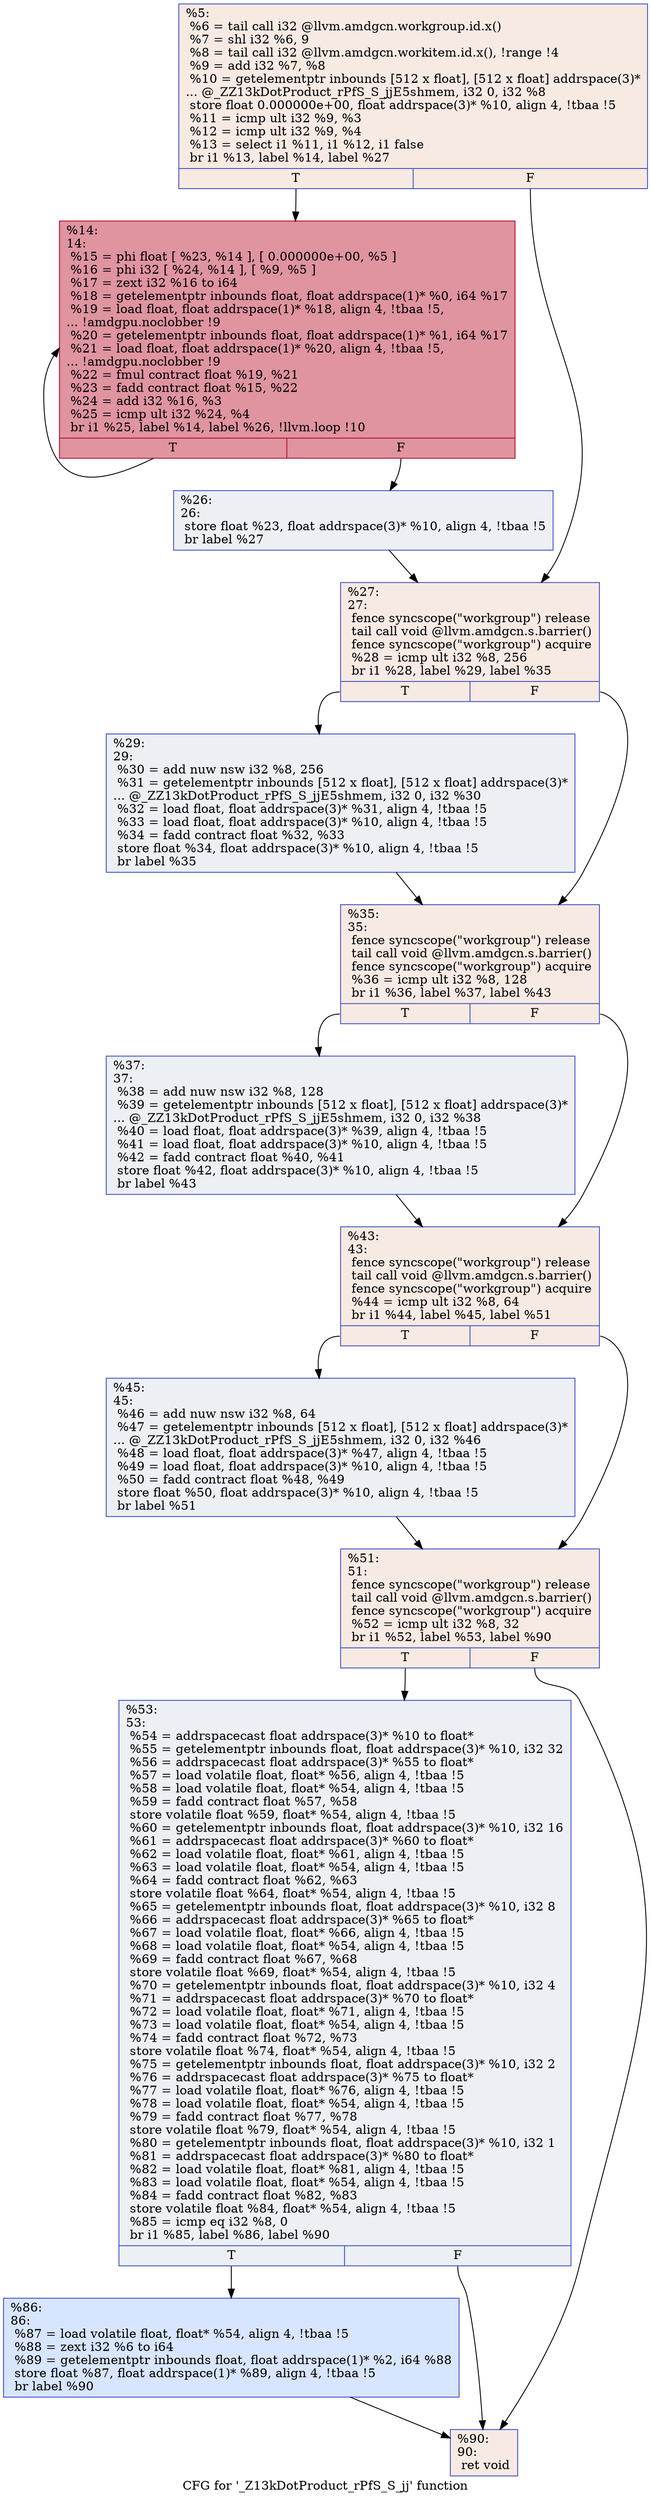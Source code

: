 digraph "CFG for '_Z13kDotProduct_rPfS_S_jj' function" {
	label="CFG for '_Z13kDotProduct_rPfS_S_jj' function";

	Node0x62df100 [shape=record,color="#3d50c3ff", style=filled, fillcolor="#eed0c070",label="{%5:\l  %6 = tail call i32 @llvm.amdgcn.workgroup.id.x()\l  %7 = shl i32 %6, 9\l  %8 = tail call i32 @llvm.amdgcn.workitem.id.x(), !range !4\l  %9 = add i32 %7, %8\l  %10 = getelementptr inbounds [512 x float], [512 x float] addrspace(3)*\l... @_ZZ13kDotProduct_rPfS_S_jjE5shmem, i32 0, i32 %8\l  store float 0.000000e+00, float addrspace(3)* %10, align 4, !tbaa !5\l  %11 = icmp ult i32 %9, %3\l  %12 = icmp ult i32 %9, %4\l  %13 = select i1 %11, i1 %12, i1 false\l  br i1 %13, label %14, label %27\l|{<s0>T|<s1>F}}"];
	Node0x62df100:s0 -> Node0x62e1720;
	Node0x62df100:s1 -> Node0x62e17b0;
	Node0x62e1720 [shape=record,color="#b70d28ff", style=filled, fillcolor="#b70d2870",label="{%14:\l14:                                               \l  %15 = phi float [ %23, %14 ], [ 0.000000e+00, %5 ]\l  %16 = phi i32 [ %24, %14 ], [ %9, %5 ]\l  %17 = zext i32 %16 to i64\l  %18 = getelementptr inbounds float, float addrspace(1)* %0, i64 %17\l  %19 = load float, float addrspace(1)* %18, align 4, !tbaa !5,\l... !amdgpu.noclobber !9\l  %20 = getelementptr inbounds float, float addrspace(1)* %1, i64 %17\l  %21 = load float, float addrspace(1)* %20, align 4, !tbaa !5,\l... !amdgpu.noclobber !9\l  %22 = fmul contract float %19, %21\l  %23 = fadd contract float %15, %22\l  %24 = add i32 %16, %3\l  %25 = icmp ult i32 %24, %4\l  br i1 %25, label %14, label %26, !llvm.loop !10\l|{<s0>T|<s1>F}}"];
	Node0x62e1720:s0 -> Node0x62e1720;
	Node0x62e1720:s1 -> Node0x62e2e70;
	Node0x62e2e70 [shape=record,color="#3d50c3ff", style=filled, fillcolor="#d4dbe670",label="{%26:\l26:                                               \l  store float %23, float addrspace(3)* %10, align 4, !tbaa !5\l  br label %27\l}"];
	Node0x62e2e70 -> Node0x62e17b0;
	Node0x62e17b0 [shape=record,color="#3d50c3ff", style=filled, fillcolor="#eed0c070",label="{%27:\l27:                                               \l  fence syncscope(\"workgroup\") release\l  tail call void @llvm.amdgcn.s.barrier()\l  fence syncscope(\"workgroup\") acquire\l  %28 = icmp ult i32 %8, 256\l  br i1 %28, label %29, label %35\l|{<s0>T|<s1>F}}"];
	Node0x62e17b0:s0 -> Node0x62e3460;
	Node0x62e17b0:s1 -> Node0x62e34b0;
	Node0x62e3460 [shape=record,color="#3d50c3ff", style=filled, fillcolor="#d4dbe670",label="{%29:\l29:                                               \l  %30 = add nuw nsw i32 %8, 256\l  %31 = getelementptr inbounds [512 x float], [512 x float] addrspace(3)*\l... @_ZZ13kDotProduct_rPfS_S_jjE5shmem, i32 0, i32 %30\l  %32 = load float, float addrspace(3)* %31, align 4, !tbaa !5\l  %33 = load float, float addrspace(3)* %10, align 4, !tbaa !5\l  %34 = fadd contract float %32, %33\l  store float %34, float addrspace(3)* %10, align 4, !tbaa !5\l  br label %35\l}"];
	Node0x62e3460 -> Node0x62e34b0;
	Node0x62e34b0 [shape=record,color="#3d50c3ff", style=filled, fillcolor="#eed0c070",label="{%35:\l35:                                               \l  fence syncscope(\"workgroup\") release\l  tail call void @llvm.amdgcn.s.barrier()\l  fence syncscope(\"workgroup\") acquire\l  %36 = icmp ult i32 %8, 128\l  br i1 %36, label %37, label %43\l|{<s0>T|<s1>F}}"];
	Node0x62e34b0:s0 -> Node0x62e3d10;
	Node0x62e34b0:s1 -> Node0x62e3d60;
	Node0x62e3d10 [shape=record,color="#3d50c3ff", style=filled, fillcolor="#d4dbe670",label="{%37:\l37:                                               \l  %38 = add nuw nsw i32 %8, 128\l  %39 = getelementptr inbounds [512 x float], [512 x float] addrspace(3)*\l... @_ZZ13kDotProduct_rPfS_S_jjE5shmem, i32 0, i32 %38\l  %40 = load float, float addrspace(3)* %39, align 4, !tbaa !5\l  %41 = load float, float addrspace(3)* %10, align 4, !tbaa !5\l  %42 = fadd contract float %40, %41\l  store float %42, float addrspace(3)* %10, align 4, !tbaa !5\l  br label %43\l}"];
	Node0x62e3d10 -> Node0x62e3d60;
	Node0x62e3d60 [shape=record,color="#3d50c3ff", style=filled, fillcolor="#eed0c070",label="{%43:\l43:                                               \l  fence syncscope(\"workgroup\") release\l  tail call void @llvm.amdgcn.s.barrier()\l  fence syncscope(\"workgroup\") acquire\l  %44 = icmp ult i32 %8, 64\l  br i1 %44, label %45, label %51\l|{<s0>T|<s1>F}}"];
	Node0x62e3d60:s0 -> Node0x62e4450;
	Node0x62e3d60:s1 -> Node0x62e44a0;
	Node0x62e4450 [shape=record,color="#3d50c3ff", style=filled, fillcolor="#d4dbe670",label="{%45:\l45:                                               \l  %46 = add nuw nsw i32 %8, 64\l  %47 = getelementptr inbounds [512 x float], [512 x float] addrspace(3)*\l... @_ZZ13kDotProduct_rPfS_S_jjE5shmem, i32 0, i32 %46\l  %48 = load float, float addrspace(3)* %47, align 4, !tbaa !5\l  %49 = load float, float addrspace(3)* %10, align 4, !tbaa !5\l  %50 = fadd contract float %48, %49\l  store float %50, float addrspace(3)* %10, align 4, !tbaa !5\l  br label %51\l}"];
	Node0x62e4450 -> Node0x62e44a0;
	Node0x62e44a0 [shape=record,color="#3d50c3ff", style=filled, fillcolor="#eed0c070",label="{%51:\l51:                                               \l  fence syncscope(\"workgroup\") release\l  tail call void @llvm.amdgcn.s.barrier()\l  fence syncscope(\"workgroup\") acquire\l  %52 = icmp ult i32 %8, 32\l  br i1 %52, label %53, label %90\l|{<s0>T|<s1>F}}"];
	Node0x62e44a0:s0 -> Node0x62e4b90;
	Node0x62e44a0:s1 -> Node0x62e4be0;
	Node0x62e4b90 [shape=record,color="#3d50c3ff", style=filled, fillcolor="#d4dbe670",label="{%53:\l53:                                               \l  %54 = addrspacecast float addrspace(3)* %10 to float*\l  %55 = getelementptr inbounds float, float addrspace(3)* %10, i32 32\l  %56 = addrspacecast float addrspace(3)* %55 to float*\l  %57 = load volatile float, float* %56, align 4, !tbaa !5\l  %58 = load volatile float, float* %54, align 4, !tbaa !5\l  %59 = fadd contract float %57, %58\l  store volatile float %59, float* %54, align 4, !tbaa !5\l  %60 = getelementptr inbounds float, float addrspace(3)* %10, i32 16\l  %61 = addrspacecast float addrspace(3)* %60 to float*\l  %62 = load volatile float, float* %61, align 4, !tbaa !5\l  %63 = load volatile float, float* %54, align 4, !tbaa !5\l  %64 = fadd contract float %62, %63\l  store volatile float %64, float* %54, align 4, !tbaa !5\l  %65 = getelementptr inbounds float, float addrspace(3)* %10, i32 8\l  %66 = addrspacecast float addrspace(3)* %65 to float*\l  %67 = load volatile float, float* %66, align 4, !tbaa !5\l  %68 = load volatile float, float* %54, align 4, !tbaa !5\l  %69 = fadd contract float %67, %68\l  store volatile float %69, float* %54, align 4, !tbaa !5\l  %70 = getelementptr inbounds float, float addrspace(3)* %10, i32 4\l  %71 = addrspacecast float addrspace(3)* %70 to float*\l  %72 = load volatile float, float* %71, align 4, !tbaa !5\l  %73 = load volatile float, float* %54, align 4, !tbaa !5\l  %74 = fadd contract float %72, %73\l  store volatile float %74, float* %54, align 4, !tbaa !5\l  %75 = getelementptr inbounds float, float addrspace(3)* %10, i32 2\l  %76 = addrspacecast float addrspace(3)* %75 to float*\l  %77 = load volatile float, float* %76, align 4, !tbaa !5\l  %78 = load volatile float, float* %54, align 4, !tbaa !5\l  %79 = fadd contract float %77, %78\l  store volatile float %79, float* %54, align 4, !tbaa !5\l  %80 = getelementptr inbounds float, float addrspace(3)* %10, i32 1\l  %81 = addrspacecast float addrspace(3)* %80 to float*\l  %82 = load volatile float, float* %81, align 4, !tbaa !5\l  %83 = load volatile float, float* %54, align 4, !tbaa !5\l  %84 = fadd contract float %82, %83\l  store volatile float %84, float* %54, align 4, !tbaa !5\l  %85 = icmp eq i32 %8, 0\l  br i1 %85, label %86, label %90\l|{<s0>T|<s1>F}}"];
	Node0x62e4b90:s0 -> Node0x62e6360;
	Node0x62e4b90:s1 -> Node0x62e4be0;
	Node0x62e6360 [shape=record,color="#3d50c3ff", style=filled, fillcolor="#a7c5fe70",label="{%86:\l86:                                               \l  %87 = load volatile float, float* %54, align 4, !tbaa !5\l  %88 = zext i32 %6 to i64\l  %89 = getelementptr inbounds float, float addrspace(1)* %2, i64 %88\l  store float %87, float addrspace(1)* %89, align 4, !tbaa !5\l  br label %90\l}"];
	Node0x62e6360 -> Node0x62e4be0;
	Node0x62e4be0 [shape=record,color="#3d50c3ff", style=filled, fillcolor="#eed0c070",label="{%90:\l90:                                               \l  ret void\l}"];
}
